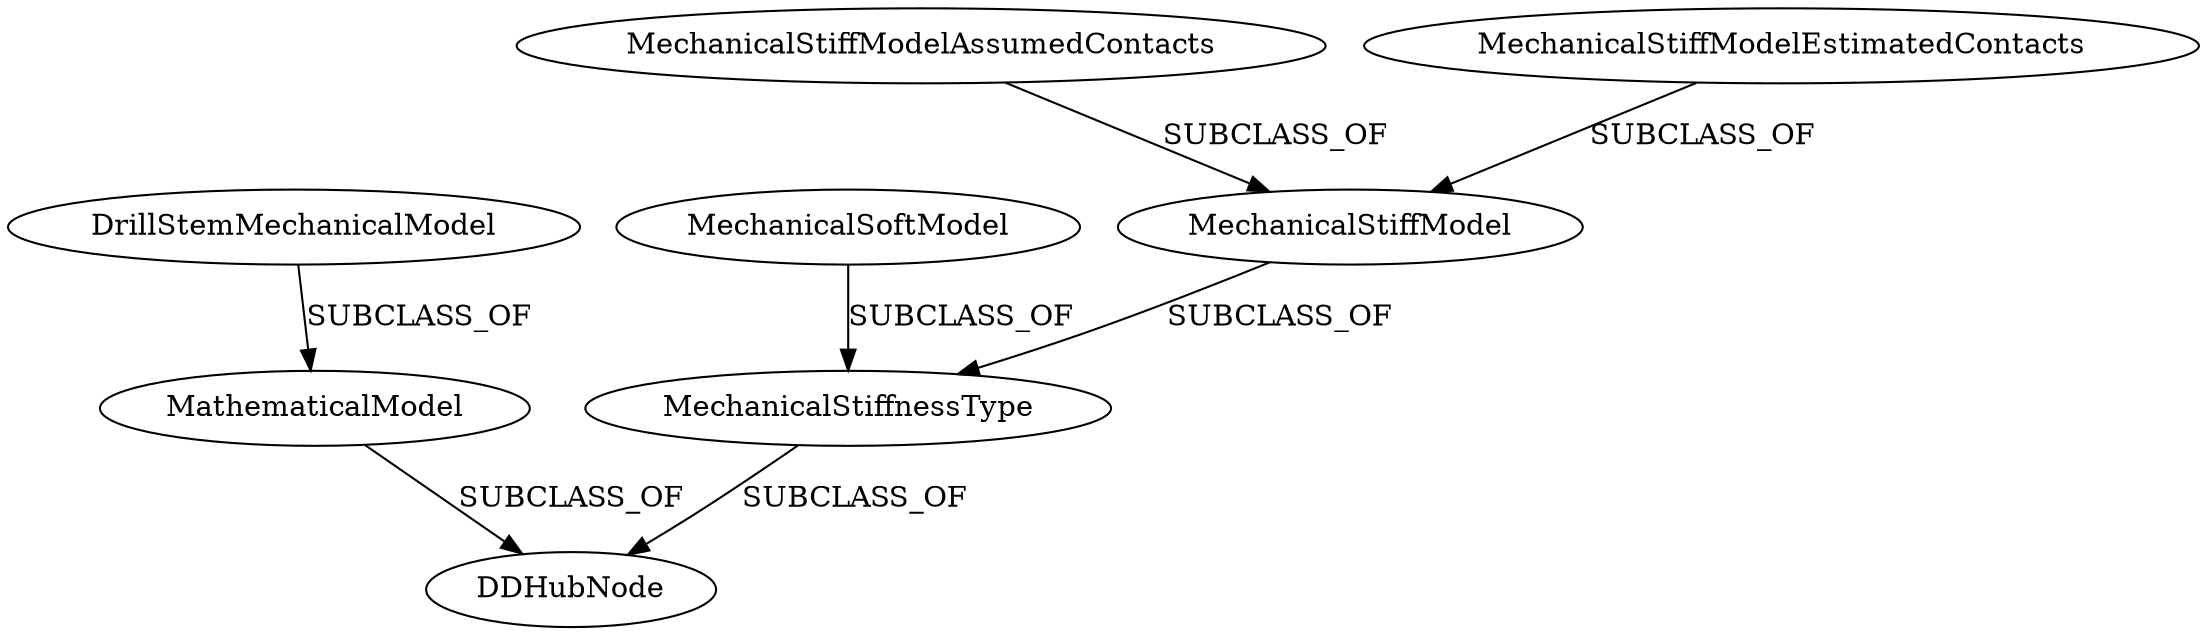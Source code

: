 strict digraph  {
MechanicalStiffnessType;
DDHubNode;
MechanicalSoftModel;
MathematicalModel;
MechanicalStiffModelAssumedContacts;
MechanicalStiffModelEstimatedContacts;
MechanicalStiffModel;
DrillStemMechanicalModel;
MechanicalStiffnessType -> DDHubNode  [label=SUBCLASS_OF];
MechanicalSoftModel -> MechanicalStiffnessType  [label=SUBCLASS_OF];
MathematicalModel -> DDHubNode  [label=SUBCLASS_OF];
MechanicalStiffModelAssumedContacts -> MechanicalStiffModel  [label=SUBCLASS_OF];
MechanicalStiffModelEstimatedContacts -> MechanicalStiffModel  [label=SUBCLASS_OF];
MechanicalStiffModel -> MechanicalStiffnessType  [label=SUBCLASS_OF];
DrillStemMechanicalModel -> MathematicalModel  [label=SUBCLASS_OF];
}
